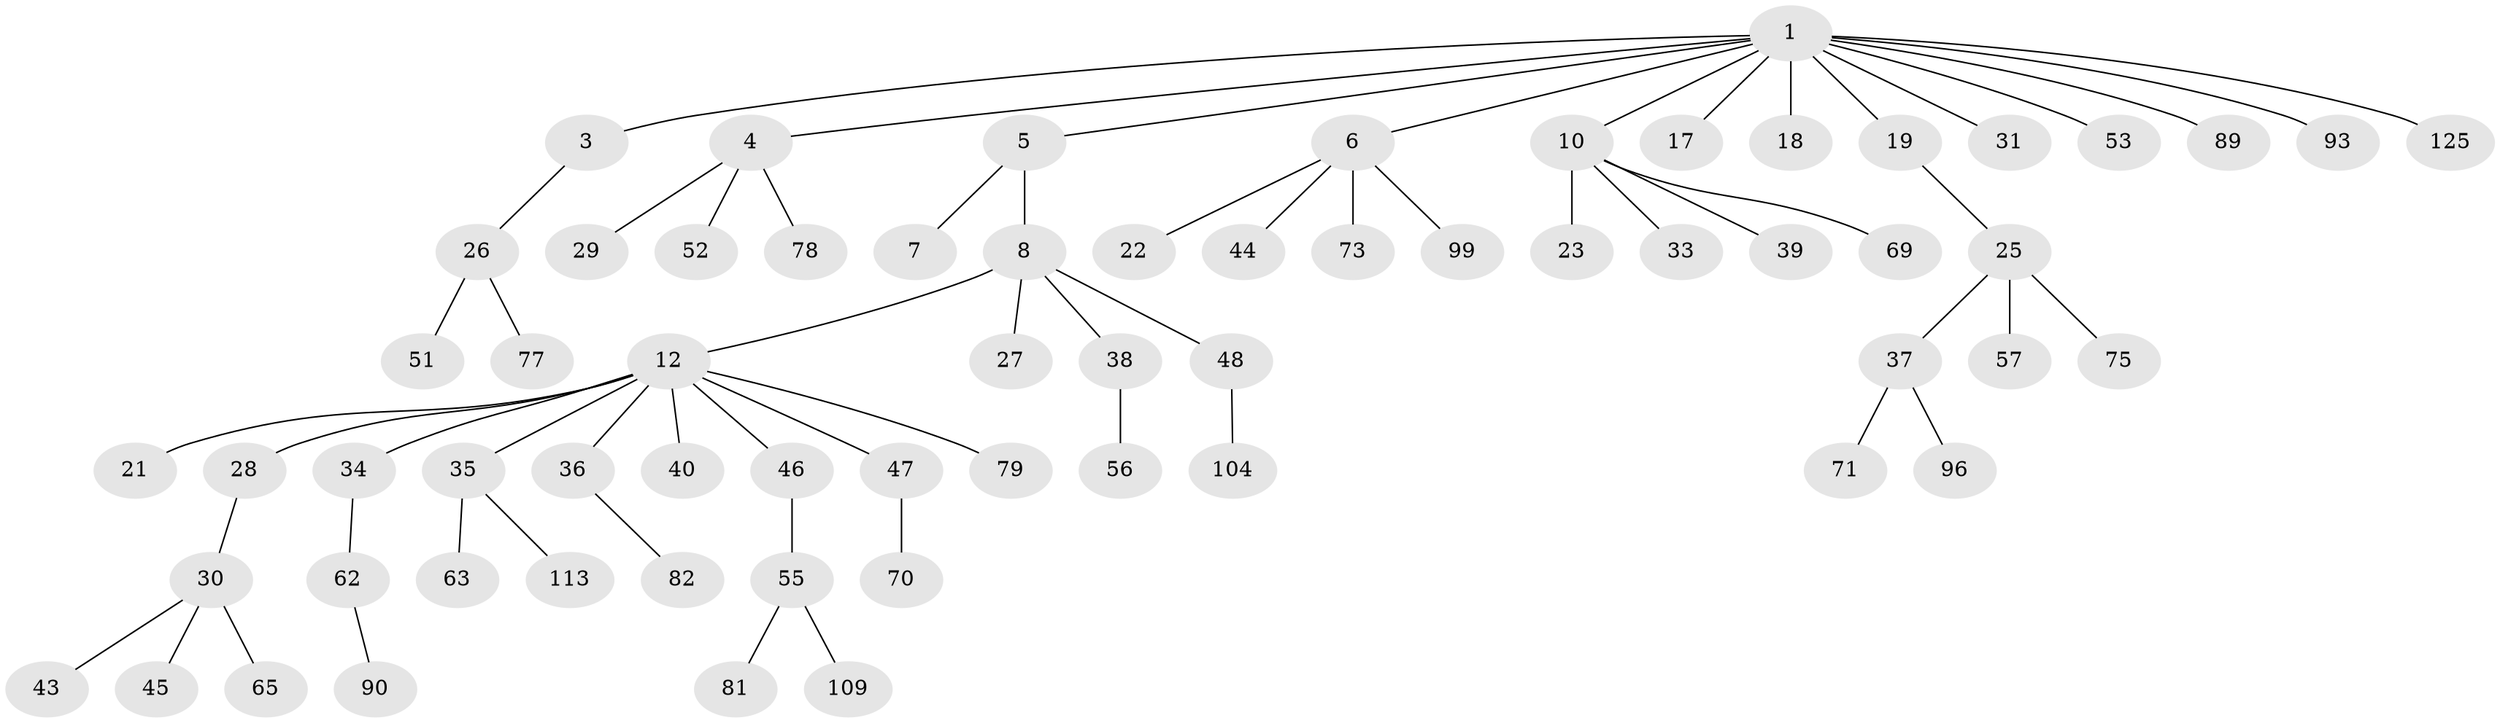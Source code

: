 // original degree distribution, {8: 0.015625, 7: 0.0078125, 2: 0.2421875, 4: 0.0625, 3: 0.1328125, 5: 0.0234375, 1: 0.5078125, 6: 0.0078125}
// Generated by graph-tools (version 1.1) at 2025/15/03/09/25 04:15:27]
// undirected, 64 vertices, 63 edges
graph export_dot {
graph [start="1"]
  node [color=gray90,style=filled];
  1 [super="+2"];
  3 [super="+14"];
  4 [super="+15+94"];
  5;
  6;
  7;
  8 [super="+9+20+11+72"];
  10 [super="+16+49"];
  12 [super="+13+106"];
  17;
  18 [super="+32"];
  19 [super="+115+105"];
  21 [super="+50+107+97"];
  22 [super="+92"];
  23;
  25 [super="+42"];
  26;
  27 [super="+76"];
  28;
  29 [super="+61"];
  30;
  31;
  33;
  34;
  35;
  36;
  37;
  38;
  39;
  40 [super="+88+41"];
  43;
  44 [super="+110+108"];
  45;
  46 [super="+68"];
  47;
  48;
  51;
  52;
  53;
  55;
  56;
  57;
  62 [super="+66+87"];
  63 [super="+74"];
  65 [super="+123+67"];
  69;
  70;
  71 [super="+120"];
  73;
  75;
  77 [super="+84"];
  78;
  79 [super="+95"];
  81;
  82;
  89;
  90 [super="+127"];
  93 [super="+102"];
  96;
  99;
  104;
  109;
  113;
  125;
  1 -- 3;
  1 -- 4;
  1 -- 5;
  1 -- 18;
  1 -- 19;
  1 -- 89;
  1 -- 93;
  1 -- 17;
  1 -- 53;
  1 -- 6;
  1 -- 10;
  1 -- 125;
  1 -- 31;
  3 -- 26;
  4 -- 78;
  4 -- 29;
  4 -- 52;
  5 -- 7;
  5 -- 8;
  6 -- 22;
  6 -- 44;
  6 -- 73;
  6 -- 99;
  8 -- 12;
  8 -- 48;
  8 -- 27;
  8 -- 38;
  10 -- 23;
  10 -- 33;
  10 -- 39;
  10 -- 69;
  12 -- 21;
  12 -- 28;
  12 -- 36;
  12 -- 40;
  12 -- 47;
  12 -- 34;
  12 -- 35;
  12 -- 46;
  12 -- 79;
  19 -- 25;
  25 -- 37;
  25 -- 57;
  25 -- 75;
  26 -- 51;
  26 -- 77;
  28 -- 30;
  30 -- 43;
  30 -- 45;
  30 -- 65;
  34 -- 62;
  35 -- 63;
  35 -- 113;
  36 -- 82;
  37 -- 71;
  37 -- 96;
  38 -- 56;
  46 -- 55;
  47 -- 70;
  48 -- 104;
  55 -- 81;
  55 -- 109;
  62 -- 90;
}
